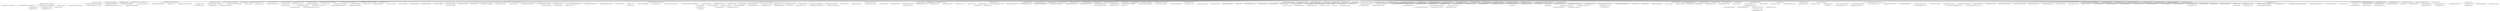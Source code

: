 digraph zhaoyachao__zdh_web {
	"com.zyc:zdh:jar:5.6.9-RELEASE" -> "org.mapstruct:mapstruct:jar:1.5.5.Final:compile" ; 
	"com.zyc:zdh:jar:5.6.9-RELEASE" -> "org.mapstruct:mapstruct-processor:jar:1.5.5.Final:compile" ; 
	"com.zyc:zdh:jar:5.6.9-RELEASE" -> "org.projectlombok:lombok:jar:1.16.20:compile" ; 
	"com.zyc:zdh:jar:5.6.9-RELEASE" -> "org.springframework.boot:spring-boot-starter-web:jar:2.3.4.RELEASE:compile" ; 
	"com.zyc:zdh:jar:5.6.9-RELEASE" -> "org.springframework.boot:spring-boot-starter-tomcat:jar:2.3.4.RELEASE:compile" ; 
	"com.zyc:zdh:jar:5.6.9-RELEASE" -> "javax.servlet:javax.servlet-api:jar:4.0.1:compile" ; 
	"com.zyc:zdh:jar:5.6.9-RELEASE" -> "org.springframework.boot:spring-boot-starter-mail:jar:2.3.4.RELEASE:compile" ; 
	"com.zyc:zdh:jar:5.6.9-RELEASE" -> "javax.servlet:jstl:jar:1.2:compile" ; 
	"com.zyc:zdh:jar:5.6.9-RELEASE" -> "org.mybatis.spring.boot:mybatis-spring-boot-starter:jar:1.3.1:compile" ; 
	"com.zyc:zdh:jar:5.6.9-RELEASE" -> "com.github.pagehelper:pagehelper:jar:3.7.5:compile" ; 
	"com.zyc:zdh:jar:5.6.9-RELEASE" -> "com.github.jsqlparser:jsqlparser:jar:0.9.1:compile" ; 
	"com.zyc:zdh:jar:5.6.9-RELEASE" -> "tk.mybatis:mapper-spring-boot-starter:jar:1.1.7:compile" ; 
	"com.zyc:zdh:jar:5.6.9-RELEASE" -> "mysql:mysql-connector-java:jar:8.0.13:compile" ; 
	"com.zyc:zdh:jar:5.6.9-RELEASE" -> "org.springframework.boot:spring-boot-starter-activemq:jar:2.3.4.RELEASE:compile" ; 
	"com.zyc:zdh:jar:5.6.9-RELEASE" -> "org.springframework.boot:spring-boot-starter-cache:jar:2.3.4.RELEASE:compile" ; 
	"com.zyc:zdh:jar:5.6.9-RELEASE" -> "org.springframework.boot:spring-boot-starter-data-redis:jar:2.3.4.RELEASE:compile" ; 
	"com.zyc:zdh:jar:5.6.9-RELEASE" -> "redis.clients:jedis:jar:3.7.1:compile" ; 
	"com.zyc:zdh:jar:5.6.9-RELEASE" -> "org.redisson:redisson:jar:3.22.0:compile" ; 
	"com.zyc:zdh:jar:5.6.9-RELEASE" -> "org.springframework.boot:spring-boot-starter-aop:jar:2.3.4.RELEASE:compile" ; 
	"com.zyc:zdh:jar:5.6.9-RELEASE" -> "org.springframework.boot:spring-boot-starter-test:jar:2.3.4.RELEASE:compile" ; 
	"com.zyc:zdh:jar:5.6.9-RELEASE" -> "commons-beanutils:commons-beanutils:jar:1.9.4:compile" ; 
	"com.zyc:zdh:jar:5.6.9-RELEASE" -> "com.alibaba:druid:jar:1.1.24:compile" ; 
	"com.zyc:zdh:jar:5.6.9-RELEASE" -> "com.alibaba:fastjson:jar:1.2.83:compile" ; 
	"com.zyc:zdh:jar:5.6.9-RELEASE" -> "org.apache.shiro:shiro-core:jar:1.7.1:compile" ; 
	"com.zyc:zdh:jar:5.6.9-RELEASE" -> "org.apache.shiro:shiro-web:jar:1.7.1:compile" ; 
	"com.zyc:zdh:jar:5.6.9-RELEASE" -> "org.apache.shiro:shiro-spring:jar:1.7.1:compile" ; 
	"com.zyc:zdh:jar:5.6.9-RELEASE" -> "org.apache.shiro:shiro-ehcache:jar:1.7.1:compile" ; 
	"com.zyc:zdh:jar:5.6.9-RELEASE" -> "net.sf.ehcache:ehcache:jar:2.10.6:compile" ; 
	"com.zyc:zdh:jar:5.6.9-RELEASE" -> "org.apache.shiro:shiro-guice:jar:1.7.1:compile" ; 
	"com.zyc:zdh:jar:5.6.9-RELEASE" -> "org.apache.shiro:shiro-quartz:jar:1.7.1:compile" ; 
	"com.zyc:zdh:jar:5.6.9-RELEASE" -> "org.quartz-scheduler:quartz:jar:2.3.2:compile" ; 
	"com.zyc:zdh:jar:5.6.9-RELEASE" -> "com.mchange:c3p0:jar:0.10.1:compile" ; 
	"com.zyc:zdh:jar:5.6.9-RELEASE" -> "org.springframework:spring-context-support:jar:5.2.9.RELEASE:compile" ; 
	"com.zyc:zdh:jar:5.6.9-RELEASE" -> "com.lmax:disruptor:jar:3.3.6:compile" ; 
	"com.zyc:zdh:jar:5.6.9-RELEASE" -> "com.swetake.util:Qrcode:jar:2.1:system" ; 
	"com.zyc:zdh:jar:5.6.9-RELEASE" -> "org.apache.zookeeper:zookeeper:jar:3.7.2:compile" ; 
	"com.zyc:zdh:jar:5.6.9-RELEASE" -> "org.springframework.kafka:spring-kafka:jar:2.3.14.RELEASE:compile" ; 
	"com.zyc:zdh:jar:5.6.9-RELEASE" -> "org.apache.httpcomponents:httpclient:jar:4.5.13:compile" ; 
	"com.zyc:zdh:jar:5.6.9-RELEASE" -> "org.apache.httpcomponents:httpmime:jar:4.5.13:compile" ; 
	"com.zyc:zdh:jar:5.6.9-RELEASE" -> "org.apache.commons:commons-lang3:jar:3.5:compile" ; 
	"com.zyc:zdh:jar:5.6.9-RELEASE" -> "org.apache.commons:commons-exec:jar:1.3:compile" ; 
	"com.zyc:zdh:jar:5.6.9-RELEASE" -> "com.oracle:ojdbc6:jar:11.2:system" ; 
	"com.zyc:zdh:jar:5.6.9-RELEASE" -> "com.jcraft:jsch:jar:0.1.55:compile" ; 
	"com.zyc:zdh:jar:5.6.9-RELEASE" -> "commons-io:commons-io:jar:2.7:compile" ; 
	"com.zyc:zdh:jar:5.6.9-RELEASE" -> "cn.hutool:hutool-all:jar:4.4.5:compile" ; 
	"com.zyc:zdh:jar:5.6.9-RELEASE" -> "org.apache.hadoop:hadoop-common:jar:2.7.5:compile" ; 
	"com.zyc:zdh:jar:5.6.9-RELEASE" -> "org.apache.hadoop:hadoop-hdfs:jar:2.7.5:compile" ; 
	"com.zyc:zdh:jar:5.6.9-RELEASE" -> "org.apache.hadoop:hadoop-client:jar:2.7.5:compile" ; 
	"com.zyc:zdh:jar:5.6.9-RELEASE" -> "com.github.housepower:clickhouse-native-jdbc:jar:2.1-stable:compile" ; 
	"com.zyc:zdh:jar:5.6.9-RELEASE" -> "com.pivotal:greenplum-jdbc:jar:5.1.4:system" ; 
	"com.zyc:zdh:jar:5.6.9-RELEASE" -> "org.mariadb.jdbc:mariadb-java-client:jar:2.6.2:compile" ; 
	"com.zyc:zdh:jar:5.6.9-RELEASE" -> "com.facebook.presto:presto-jdbc:jar:0.240:compile" ; 
	"com.zyc:zdh:jar:5.6.9-RELEASE" -> "com.amazon.redshift:redshift-jdbc42:jar:1.2.41.1067:system" ; 
	"com.zyc:zdh:jar:5.6.9-RELEASE" -> "org.postgresql:postgresql:jar:42.2.25:compile" ; 
	"com.zyc:zdh:jar:5.6.9-RELEASE" -> "org.apache.kylin:kylin-jdbc:jar:3.0.2:compile" ; 
	"com.zyc:zdh:jar:5.6.9-RELEASE" -> "com.teradata.jdbc:terajdbc4:jar:16.10.00.05:system" ; 
	"com.zyc:zdh:jar:5.6.9-RELEASE" -> "com.teradata.tdgss:tdgssconfig:jar:16.00.00.01:system" ; 
	"com.zyc:zdh:jar:5.6.9-RELEASE" -> "com.kingbase:kingbasejdbc3:jar:7.1.2.0711:system" ; 
	"com.zyc:zdh:jar:5.6.9-RELEASE" -> "com.gbase.jdbc:gbase-connector-java-8.3.81.53-build52.8-bin:jar:8.3.81.53-build52.8:system" ; 
	"com.zyc:zdh:jar:5.6.9-RELEASE" -> "com.zyc:zdh_rqueue:jar:1.0-SNAPSHOT:system" ; 
	"com.zyc:zdh:jar:5.6.9-RELEASE" -> "com.hubspot.jinjava:jinjava:jar:2.5.6:compile" ; 
	"com.zyc:zdh:jar:5.6.9-RELEASE" -> "com.fasterxml.jackson.core:jackson-annotations:jar:2.9.10:compile" ; 
	"com.zyc:zdh:jar:5.6.9-RELEASE" -> "ch.ethz.ganymed:ganymed-ssh2:jar:262:compile" ; 
	"com.zyc:zdh:jar:5.6.9-RELEASE" -> "com.github.oshi:oshi-core:jar:6.6.5:compile" ; 
	"com.zyc:zdh:jar:5.6.9-RELEASE" -> "net.java.dev.jna:jna-platform:jar:5.16.0:compile" ; 
	"com.zyc:zdh:jar:5.6.9-RELEASE" -> "net.java.dev.jna:jna:jar:5.16.0:compile" ; 
	"com.zyc:zdh:jar:5.6.9-RELEASE" -> "org.springdoc:springdoc-openapi-ui:jar:1.4.8:compile" ; 
	"com.zyc:zdh:jar:5.6.9-RELEASE" -> "org.apache.poi:poi:jar:4.1.1:compile" ; 
	"com.zyc:zdh:jar:5.6.9-RELEASE" -> "org.apache.poi:poi-ooxml:jar:4.1.1:compile" ; 
	"com.zyc:zdh:jar:5.6.9-RELEASE" -> "org.apache.poi:ooxml-schemas:jar:1.3:compile" ; 
	"com.zyc:zdh:jar:5.6.9-RELEASE" -> "org.elasticsearch.client:elasticsearch-rest-high-level-client:jar:7.6.1:compile" ; 
	"com.zyc:zdh:jar:5.6.9-RELEASE" -> "org.elasticsearch:elasticsearch:jar:7.6.1:compile" ; 
	"com.zyc:zdh:jar:5.6.9-RELEASE" -> "org.springframework.boot:spring-boot-starter-data-mongodb:jar:2.3.4.RELEASE:compile" ; 
	"com.zyc:zdh:jar:5.6.9-RELEASE" -> "org.mongodb:mongo-java-driver:jar:3.12.14:compile" ; 
	"com.zyc:zdh:jar:5.6.9-RELEASE" -> "com.google.guava:guava:jar:31.1-jre:compile" ; 
	"com.zyc:zdh:jar:5.6.9-RELEASE" -> "org.mybatis.generator:mybatis-generator-core:jar:1.3.5:compile" ; 
	"com.zyc:zdh:jar:5.6.9-RELEASE" -> "org.freemarker:freemarker:jar:2.3.30:compile" ; 
	"com.zyc:zdh:jar:5.6.9-RELEASE" -> "com.alibaba.csp:sentinel-core:jar:1.8.6:compile" ; 
	"com.zyc:zdh:jar:5.6.9-RELEASE" -> "com.alibaba.csp:sentinel-annotation-aspectj:jar:1.8.6:compile" ; 
	"com.zyc:zdh:jar:5.6.9-RELEASE" -> "org.codehaus.groovy:groovy-all:jar:2.4.17:compile" ; 
	"com.zyc:zdh:jar:5.6.9-RELEASE" -> "org.kohsuke:groovy-sandbox:jar:1.7:compile" ; 
	"com.zyc:zdh:jar:5.6.9-RELEASE" -> "com.aliyun:aliyun-java-sdk-core:jar:4.6.1:compile" ; 
	"com.zyc:zdh:jar:5.6.9-RELEASE" -> "com.aliyun:aliyun-java-sdk-dysmsapi:jar:2.2.1:compile" ; 
	"com.zyc:zdh:jar:5.6.9-RELEASE" -> "pentaho-kettle:kettle-core:jar:9.4.0.1-467:system" ; 
	"com.zyc:zdh:jar:5.6.9-RELEASE" -> "pentaho-kettle:kettle-engine:jar:9.4.0.1-467:system" ; 
	"com.zyc:zdh:jar:5.6.9-RELEASE" -> "org.apache.commons:commons-vfs2:jar:2.9.0:compile" ; 
	"com.zyc:zdh:jar:5.6.9-RELEASE" -> "org.pentaho:pentaho-encryption-support:jar:9.4.0.0-343:system" ; 
	"com.zyc:zdh:jar:5.6.9-RELEASE" -> "pentaho:metastore:jar:9.0.0.0-423:system" ; 
	"com.zyc:zdh:jar:5.6.9-RELEASE" -> "io.minio:minio:jar:8.5.10:compile" ; 
	"org.springframework.boot:spring-boot-starter-web:jar:2.3.4.RELEASE:compile" -> "org.springframework.boot:spring-boot-starter:jar:2.3.4.RELEASE:compile" ; 
	"org.springframework.boot:spring-boot-starter-web:jar:2.3.4.RELEASE:compile" -> "org.springframework.boot:spring-boot-starter-json:jar:2.3.4.RELEASE:compile" ; 
	"org.springframework.boot:spring-boot-starter-web:jar:2.3.4.RELEASE:compile" -> "org.springframework:spring-web:jar:5.2.9.RELEASE:compile" ; 
	"org.springframework.boot:spring-boot-starter-web:jar:2.3.4.RELEASE:compile" -> "org.springframework:spring-webmvc:jar:5.2.9.RELEASE:compile" ; 
	"org.springframework.boot:spring-boot-starter:jar:2.3.4.RELEASE:compile" -> "org.springframework.boot:spring-boot:jar:2.3.4.RELEASE:compile" ; 
	"org.springframework.boot:spring-boot-starter:jar:2.3.4.RELEASE:compile" -> "org.springframework.boot:spring-boot-autoconfigure:jar:2.3.4.RELEASE:compile" ; 
	"org.springframework.boot:spring-boot-starter:jar:2.3.4.RELEASE:compile" -> "org.springframework.boot:spring-boot-starter-logging:jar:2.3.4.RELEASE:compile" ; 
	"org.springframework.boot:spring-boot-starter:jar:2.3.4.RELEASE:compile" -> "org.yaml:snakeyaml:jar:1.26:compile" ; 
	"org.springframework.boot:spring-boot-starter-logging:jar:2.3.4.RELEASE:compile" -> "ch.qos.logback:logback-classic:jar:1.2.3:compile" ; 
	"org.springframework.boot:spring-boot-starter-logging:jar:2.3.4.RELEASE:compile" -> "org.apache.logging.log4j:log4j-to-slf4j:jar:2.13.3:compile" ; 
	"org.springframework.boot:spring-boot-starter-logging:jar:2.3.4.RELEASE:compile" -> "org.slf4j:jul-to-slf4j:jar:1.7.30:compile" ; 
	"ch.qos.logback:logback-classic:jar:1.2.3:compile" -> "ch.qos.logback:logback-core:jar:1.2.3:compile" ; 
	"org.apache.logging.log4j:log4j-to-slf4j:jar:2.13.3:compile" -> "org.apache.logging.log4j:log4j-api:jar:2.13.3:compile" ; 
	"org.springframework.boot:spring-boot-starter-json:jar:2.3.4.RELEASE:compile" -> "com.fasterxml.jackson.datatype:jackson-datatype-jdk8:jar:2.11.2:compile" ; 
	"org.springframework.boot:spring-boot-starter-json:jar:2.3.4.RELEASE:compile" -> "com.fasterxml.jackson.datatype:jackson-datatype-jsr310:jar:2.11.2:compile" ; 
	"org.springframework.boot:spring-boot-starter-json:jar:2.3.4.RELEASE:compile" -> "com.fasterxml.jackson.module:jackson-module-parameter-names:jar:2.11.2:compile" ; 
	"org.springframework:spring-webmvc:jar:5.2.9.RELEASE:compile" -> "org.springframework:spring-expression:jar:5.2.9.RELEASE:compile" ; 
	"org.springframework.boot:spring-boot-starter-tomcat:jar:2.3.4.RELEASE:compile" -> "jakarta.annotation:jakarta.annotation-api:jar:1.3.5:compile" ; 
	"org.springframework.boot:spring-boot-starter-tomcat:jar:2.3.4.RELEASE:compile" -> "org.apache.tomcat.embed:tomcat-embed-core:jar:9.0.38:compile" ; 
	"org.springframework.boot:spring-boot-starter-tomcat:jar:2.3.4.RELEASE:compile" -> "org.glassfish:jakarta.el:jar:3.0.3:compile" ; 
	"org.springframework.boot:spring-boot-starter-tomcat:jar:2.3.4.RELEASE:compile" -> "org.apache.tomcat.embed:tomcat-embed-websocket:jar:9.0.38:compile" ; 
	"org.springframework.boot:spring-boot-starter-mail:jar:2.3.4.RELEASE:compile" -> "com.sun.mail:jakarta.mail:jar:1.6.5:compile" ; 
	"com.sun.mail:jakarta.mail:jar:1.6.5:compile" -> "com.sun.activation:jakarta.activation:jar:1.2.2:compile" ; 
	"org.mybatis.spring.boot:mybatis-spring-boot-starter:jar:1.3.1:compile" -> "org.springframework.boot:spring-boot-starter-jdbc:jar:2.3.4.RELEASE:compile" ; 
	"org.mybatis.spring.boot:mybatis-spring-boot-starter:jar:1.3.1:compile" -> "org.mybatis.spring.boot:mybatis-spring-boot-autoconfigure:jar:1.3.1:compile" ; 
	"org.mybatis.spring.boot:mybatis-spring-boot-starter:jar:1.3.1:compile" -> "org.mybatis:mybatis:jar:3.4.5:compile" ; 
	"org.mybatis.spring.boot:mybatis-spring-boot-starter:jar:1.3.1:compile" -> "org.mybatis:mybatis-spring:jar:1.3.1:compile" ; 
	"org.springframework.boot:spring-boot-starter-jdbc:jar:2.3.4.RELEASE:compile" -> "com.zaxxer:HikariCP:jar:3.4.5:compile" ; 
	"org.springframework.boot:spring-boot-starter-jdbc:jar:2.3.4.RELEASE:compile" -> "org.springframework:spring-jdbc:jar:5.2.9.RELEASE:compile" ; 
	"tk.mybatis:mapper-spring-boot-starter:jar:1.1.7:compile" -> "tk.mybatis:mapper-spring-boot-autoconfigure:jar:1.1.7:compile" ; 
	"tk.mybatis:mapper-spring-boot-starter:jar:1.1.7:compile" -> "tk.mybatis:mapper:jar:3.4.6:compile" ; 
	"tk.mybatis:mapper:jar:3.4.6:compile" -> "javax.persistence:persistence-api:jar:1.0:compile" ; 
	"org.springframework.boot:spring-boot-starter-activemq:jar:2.3.4.RELEASE:compile" -> "org.springframework:spring-jms:jar:5.2.9.RELEASE:compile" ; 
	"org.springframework.boot:spring-boot-starter-activemq:jar:2.3.4.RELEASE:compile" -> "org.apache.activemq:activemq-broker:jar:5.15.13:compile" ; 
	"org.springframework.boot:spring-boot-starter-activemq:jar:2.3.4.RELEASE:compile" -> "jakarta.jms:jakarta.jms-api:jar:2.0.3:compile" ; 
	"org.apache.activemq:activemq-broker:jar:5.15.13:compile" -> "org.apache.activemq:activemq-client:jar:5.15.13:compile" ; 
	"org.apache.activemq:activemq-broker:jar:5.15.13:compile" -> "org.apache.activemq:activemq-openwire-legacy:jar:5.15.13:compile" ; 
	"org.apache.activemq:activemq-client:jar:5.15.13:compile" -> "org.fusesource.hawtbuf:hawtbuf:jar:1.11:compile" ; 
	"org.apache.activemq:activemq-client:jar:5.15.13:compile" -> "org.apache.geronimo.specs:geronimo-j2ee-management_1.1_spec:jar:1.0.1:compile" ; 
	"org.springframework.boot:spring-boot-starter-data-redis:jar:2.3.4.RELEASE:compile" -> "org.springframework.data:spring-data-redis:jar:2.3.4.RELEASE:compile" ; 
	"org.springframework.boot:spring-boot-starter-data-redis:jar:2.3.4.RELEASE:compile" -> "io.lettuce:lettuce-core:jar:5.3.4.RELEASE:compile" ; 
	"org.springframework.data:spring-data-redis:jar:2.3.4.RELEASE:compile" -> "org.springframework.data:spring-data-keyvalue:jar:2.3.4.RELEASE:compile" ; 
	"org.springframework.data:spring-data-redis:jar:2.3.4.RELEASE:compile" -> "org.springframework:spring-oxm:jar:5.2.9.RELEASE:compile" ; 
	"redis.clients:jedis:jar:3.7.1:compile" -> "org.slf4j:slf4j-api:jar:1.7.30:compile" ; 
	"redis.clients:jedis:jar:3.7.1:compile" -> "org.apache.commons:commons-pool2:jar:2.8.1:compile" ; 
	"org.redisson:redisson:jar:3.22.0:compile" -> "io.netty:netty-common:jar:4.1.52.Final:compile" ; 
	"org.redisson:redisson:jar:3.22.0:compile" -> "io.netty:netty-codec:jar:4.1.52.Final:compile" ; 
	"org.redisson:redisson:jar:3.22.0:compile" -> "io.netty:netty-buffer:jar:4.1.52.Final:compile" ; 
	"org.redisson:redisson:jar:3.22.0:compile" -> "io.netty:netty-transport:jar:4.1.52.Final:compile" ; 
	"org.redisson:redisson:jar:3.22.0:compile" -> "io.netty:netty-resolver:jar:4.1.52.Final:compile" ; 
	"org.redisson:redisson:jar:3.22.0:compile" -> "io.netty:netty-resolver-dns:jar:4.1.52.Final:compile" ; 
	"org.redisson:redisson:jar:3.22.0:compile" -> "io.netty:netty-handler:jar:4.1.52.Final:compile" ; 
	"org.redisson:redisson:jar:3.22.0:compile" -> "javax.cache:cache-api:jar:1.1.1:compile" ; 
	"org.redisson:redisson:jar:3.22.0:compile" -> "io.projectreactor:reactor-core:jar:3.3.10.RELEASE:compile" ; 
	"org.redisson:redisson:jar:3.22.0:compile" -> "org.reactivestreams:reactive-streams:jar:1.0.3:compile" ; 
	"org.redisson:redisson:jar:3.22.0:compile" -> "io.reactivex.rxjava3:rxjava:jar:3.1.6:compile" ; 
	"org.redisson:redisson:jar:3.22.0:compile" -> "org.jboss.marshalling:jboss-marshalling:jar:2.0.11.Final:compile" ; 
	"org.redisson:redisson:jar:3.22.0:compile" -> "org.jboss.marshalling:jboss-marshalling-river:jar:2.0.11.Final:compile" ; 
	"org.redisson:redisson:jar:3.22.0:compile" -> "com.esotericsoftware:kryo:jar:5.5.0:compile" ; 
	"org.redisson:redisson:jar:3.22.0:compile" -> "com.fasterxml.jackson.dataformat:jackson-dataformat-yaml:jar:2.11.2:compile" ; 
	"org.redisson:redisson:jar:3.22.0:compile" -> "com.fasterxml.jackson.core:jackson-core:jar:2.11.2:compile" ; 
	"org.redisson:redisson:jar:3.22.0:compile" -> "com.fasterxml.jackson.core:jackson-databind:jar:2.11.2:compile" ; 
	"org.redisson:redisson:jar:3.22.0:compile" -> "net.bytebuddy:byte-buddy:jar:1.10.14:compile" ; 
	"org.redisson:redisson:jar:3.22.0:compile" -> "org.jodd:jodd-bean:jar:5.1.6:compile" ; 
	"io.netty:netty-resolver-dns:jar:4.1.52.Final:compile" -> "io.netty:netty-codec-dns:jar:4.1.52.Final:compile" ; 
	"com.esotericsoftware:kryo:jar:5.5.0:compile" -> "com.esotericsoftware:reflectasm:jar:1.11.9:compile" ; 
	"com.esotericsoftware:kryo:jar:5.5.0:compile" -> "org.objenesis:objenesis:jar:3.3:compile" ; 
	"com.esotericsoftware:kryo:jar:5.5.0:compile" -> "com.esotericsoftware:minlog:jar:1.3.1:compile" ; 
	"org.jodd:jodd-bean:jar:5.1.6:compile" -> "org.jodd:jodd-core:jar:5.1.6:compile" ; 
	"org.springframework.boot:spring-boot-starter-aop:jar:2.3.4.RELEASE:compile" -> "org.springframework:spring-aop:jar:5.2.9.RELEASE:compile" ; 
	"org.springframework.boot:spring-boot-starter-aop:jar:2.3.4.RELEASE:compile" -> "org.aspectj:aspectjweaver:jar:1.9.6:compile" ; 
	"org.springframework.boot:spring-boot-starter-test:jar:2.3.4.RELEASE:compile" -> "org.springframework.boot:spring-boot-test:jar:2.3.4.RELEASE:compile" ; 
	"org.springframework.boot:spring-boot-starter-test:jar:2.3.4.RELEASE:compile" -> "org.springframework.boot:spring-boot-test-autoconfigure:jar:2.3.4.RELEASE:compile" ; 
	"org.springframework.boot:spring-boot-starter-test:jar:2.3.4.RELEASE:compile" -> "com.jayway.jsonpath:json-path:jar:2.4.0:compile" ; 
	"org.springframework.boot:spring-boot-starter-test:jar:2.3.4.RELEASE:compile" -> "jakarta.xml.bind:jakarta.xml.bind-api:jar:2.3.3:compile" ; 
	"org.springframework.boot:spring-boot-starter-test:jar:2.3.4.RELEASE:compile" -> "org.assertj:assertj-core:jar:3.16.1:compile" ; 
	"org.springframework.boot:spring-boot-starter-test:jar:2.3.4.RELEASE:compile" -> "org.hamcrest:hamcrest:jar:2.2:compile" ; 
	"org.springframework.boot:spring-boot-starter-test:jar:2.3.4.RELEASE:compile" -> "org.junit.jupiter:junit-jupiter:jar:5.6.2:compile" ; 
	"org.springframework.boot:spring-boot-starter-test:jar:2.3.4.RELEASE:compile" -> "org.junit.vintage:junit-vintage-engine:jar:5.6.2:compile" ; 
	"org.springframework.boot:spring-boot-starter-test:jar:2.3.4.RELEASE:compile" -> "org.mockito:mockito-core:jar:3.3.3:compile" ; 
	"org.springframework.boot:spring-boot-starter-test:jar:2.3.4.RELEASE:compile" -> "org.mockito:mockito-junit-jupiter:jar:3.3.3:compile" ; 
	"org.springframework.boot:spring-boot-starter-test:jar:2.3.4.RELEASE:compile" -> "org.skyscreamer:jsonassert:jar:1.5.0:compile" ; 
	"org.springframework.boot:spring-boot-starter-test:jar:2.3.4.RELEASE:compile" -> "org.springframework:spring-core:jar:5.2.9.RELEASE:compile" ; 
	"org.springframework.boot:spring-boot-starter-test:jar:2.3.4.RELEASE:compile" -> "org.springframework:spring-test:jar:5.2.9.RELEASE:compile" ; 
	"org.springframework.boot:spring-boot-starter-test:jar:2.3.4.RELEASE:compile" -> "org.xmlunit:xmlunit-core:jar:2.7.0:compile" ; 
	"com.jayway.jsonpath:json-path:jar:2.4.0:compile" -> "net.minidev:json-smart:jar:2.3:compile" ; 
	"net.minidev:json-smart:jar:2.3:compile" -> "net.minidev:accessors-smart:jar:1.2:compile" ; 
	"net.minidev:accessors-smart:jar:1.2:compile" -> "org.ow2.asm:asm:jar:5.0.4:compile" ; 
	"jakarta.xml.bind:jakarta.xml.bind-api:jar:2.3.3:compile" -> "jakarta.activation:jakarta.activation-api:jar:1.2.2:compile" ; 
	"org.junit.jupiter:junit-jupiter:jar:5.6.2:compile" -> "org.junit.jupiter:junit-jupiter-api:jar:5.6.2:compile" ; 
	"org.junit.jupiter:junit-jupiter:jar:5.6.2:compile" -> "org.junit.jupiter:junit-jupiter-params:jar:5.6.2:compile" ; 
	"org.junit.jupiter:junit-jupiter:jar:5.6.2:compile" -> "org.junit.jupiter:junit-jupiter-engine:jar:5.6.2:runtime" ; 
	"org.junit.jupiter:junit-jupiter-api:jar:5.6.2:compile" -> "org.opentest4j:opentest4j:jar:1.2.0:compile" ; 
	"org.junit.jupiter:junit-jupiter-api:jar:5.6.2:compile" -> "org.junit.platform:junit-platform-commons:jar:1.6.2:compile" ; 
	"org.junit.vintage:junit-vintage-engine:jar:5.6.2:compile" -> "org.apiguardian:apiguardian-api:jar:1.1.0:compile" ; 
	"org.junit.vintage:junit-vintage-engine:jar:5.6.2:compile" -> "org.junit.platform:junit-platform-engine:jar:1.6.2:compile" ; 
	"org.junit.vintage:junit-vintage-engine:jar:5.6.2:compile" -> "junit:junit:jar:4.13:compile" ; 
	"org.mockito:mockito-core:jar:3.3.3:compile" -> "net.bytebuddy:byte-buddy-agent:jar:1.10.14:compile" ; 
	"org.skyscreamer:jsonassert:jar:1.5.0:compile" -> "com.vaadin.external.google:android-json:jar:0.0.20131108.vaadin1:compile" ; 
	"org.springframework:spring-core:jar:5.2.9.RELEASE:compile" -> "org.springframework:spring-jcl:jar:5.2.9.RELEASE:compile" ; 
	"commons-beanutils:commons-beanutils:jar:1.9.4:compile" -> "commons-logging:commons-logging:jar:1.2:compile" ; 
	"commons-beanutils:commons-beanutils:jar:1.9.4:compile" -> "commons-collections:commons-collections:jar:3.2.2:compile" ; 
	"org.apache.shiro:shiro-core:jar:1.7.1:compile" -> "org.apache.shiro:shiro-lang:jar:1.7.1:compile" ; 
	"org.apache.shiro:shiro-core:jar:1.7.1:compile" -> "org.apache.shiro:shiro-cache:jar:1.7.1:compile" ; 
	"org.apache.shiro:shiro-core:jar:1.7.1:compile" -> "org.apache.shiro:shiro-crypto-hash:jar:1.7.1:compile" ; 
	"org.apache.shiro:shiro-core:jar:1.7.1:compile" -> "org.apache.shiro:shiro-crypto-cipher:jar:1.7.1:compile" ; 
	"org.apache.shiro:shiro-core:jar:1.7.1:compile" -> "org.apache.shiro:shiro-config-core:jar:1.7.1:compile" ; 
	"org.apache.shiro:shiro-core:jar:1.7.1:compile" -> "org.apache.shiro:shiro-config-ogdl:jar:1.7.1:compile" ; 
	"org.apache.shiro:shiro-core:jar:1.7.1:compile" -> "org.apache.shiro:shiro-event:jar:1.7.1:compile" ; 
	"org.apache.shiro:shiro-crypto-hash:jar:1.7.1:compile" -> "org.apache.shiro:shiro-crypto-core:jar:1.7.1:compile" ; 
	"org.apache.shiro:shiro-web:jar:1.7.1:compile" -> "org.owasp.encoder:encoder:jar:1.2.2:compile" ; 
	"org.apache.shiro:shiro-guice:jar:1.7.1:compile" -> "com.google.inject:guice:jar:4.2.2:compile" ; 
	"org.apache.shiro:shiro-guice:jar:1.7.1:compile" -> "com.google.inject.extensions:guice-multibindings:jar:4.2.2:compile" ; 
	"org.apache.shiro:shiro-guice:jar:1.7.1:compile" -> "javax.annotation:javax.annotation-api:jar:1.3.2:compile" ; 
	"com.google.inject:guice:jar:4.2.2:compile" -> "javax.inject:javax.inject:jar:1:compile" ; 
	"com.google.inject:guice:jar:4.2.2:compile" -> "aopalliance:aopalliance:jar:1.0:compile" ; 
	"com.mchange:c3p0:jar:0.10.1:compile" -> "com.mchange:mchange-commons-java:jar:0.3.1:compile" ; 
	"org.springframework:spring-context-support:jar:5.2.9.RELEASE:compile" -> "org.springframework:spring-beans:jar:5.2.9.RELEASE:compile" ; 
	"org.springframework:spring-context-support:jar:5.2.9.RELEASE:compile" -> "org.springframework:spring-context:jar:5.2.9.RELEASE:compile" ; 
	"org.apache.zookeeper:zookeeper:jar:3.7.2:compile" -> "org.apache.zookeeper:zookeeper-jute:jar:3.7.2:compile" ; 
	"org.apache.zookeeper:zookeeper:jar:3.7.2:compile" -> "org.apache.yetus:audience-annotations:jar:0.12.0:compile" ; 
	"org.apache.zookeeper:zookeeper:jar:3.7.2:compile" -> "io.netty:netty-transport-native-epoll:jar:4.1.52.Final:compile" ; 
	"io.netty:netty-transport-native-epoll:jar:4.1.52.Final:compile" -> "io.netty:netty-transport-native-unix-common:jar:4.1.52.Final:compile" ; 
	"org.springframework.kafka:spring-kafka:jar:2.3.14.RELEASE:compile" -> "org.apache.kafka:kafka-clients:jar:2.5.1:compile" ; 
	"org.springframework.kafka:spring-kafka:jar:2.3.14.RELEASE:compile" -> "org.springframework.retry:spring-retry:jar:1.2.5.RELEASE:compile" ; 
	"org.springframework.kafka:spring-kafka:jar:2.3.14.RELEASE:compile" -> "org.springframework:spring-messaging:jar:5.2.9.RELEASE:compile" ; 
	"org.springframework.kafka:spring-kafka:jar:2.3.14.RELEASE:compile" -> "org.springframework:spring-tx:jar:5.2.9.RELEASE:compile" ; 
	"org.apache.kafka:kafka-clients:jar:2.5.1:compile" -> "com.github.luben:zstd-jni:jar:1.4.4-7:compile" ; 
	"org.apache.kafka:kafka-clients:jar:2.5.1:compile" -> "org.lz4:lz4-java:jar:1.7.1:compile" ; 
	"org.apache.httpcomponents:httpclient:jar:4.5.13:compile" -> "org.apache.httpcomponents:httpcore:jar:4.4.13:compile" ; 
	"org.apache.httpcomponents:httpclient:jar:4.5.13:compile" -> "commons-codec:commons-codec:jar:1.14:compile" ; 
	"org.apache.hadoop:hadoop-common:jar:2.7.5:compile" -> "org.apache.hadoop:hadoop-annotations:jar:2.7.5:compile" ; 
	"org.apache.hadoop:hadoop-common:jar:2.7.5:compile" -> "commons-cli:commons-cli:jar:1.2:compile" ; 
	"org.apache.hadoop:hadoop-common:jar:2.7.5:compile" -> "org.apache.commons:commons-math3:jar:3.1.1:compile" ; 
	"org.apache.hadoop:hadoop-common:jar:2.7.5:compile" -> "xmlenc:xmlenc:jar:0.52:compile" ; 
	"org.apache.hadoop:hadoop-common:jar:2.7.5:compile" -> "commons-httpclient:commons-httpclient:jar:3.1:compile" ; 
	"org.apache.hadoop:hadoop-common:jar:2.7.5:compile" -> "commons-net:commons-net:jar:3.1:compile" ; 
	"org.apache.hadoop:hadoop-common:jar:2.7.5:compile" -> "org.mortbay.jetty:jetty:jar:6.1.26:compile" ; 
	"org.apache.hadoop:hadoop-common:jar:2.7.5:compile" -> "org.mortbay.jetty:jetty-util:jar:6.1.26:compile" ; 
	"org.apache.hadoop:hadoop-common:jar:2.7.5:compile" -> "org.mortbay.jetty:jetty-sslengine:jar:6.1.26:compile" ; 
	"org.apache.hadoop:hadoop-common:jar:2.7.5:compile" -> "com.sun.jersey:jersey-core:jar:1.9:compile" ; 
	"org.apache.hadoop:hadoop-common:jar:2.7.5:compile" -> "com.sun.jersey:jersey-json:jar:1.9:compile" ; 
	"org.apache.hadoop:hadoop-common:jar:2.7.5:compile" -> "com.sun.jersey:jersey-server:jar:1.9:compile" ; 
	"org.apache.hadoop:hadoop-common:jar:2.7.5:compile" -> "net.java.dev.jets3t:jets3t:jar:0.9.0:compile" ; 
	"org.apache.hadoop:hadoop-common:jar:2.7.5:compile" -> "commons-lang:commons-lang:jar:2.6:compile" ; 
	"org.apache.hadoop:hadoop-common:jar:2.7.5:compile" -> "commons-configuration:commons-configuration:jar:1.6:compile" ; 
	"org.apache.hadoop:hadoop-common:jar:2.7.5:compile" -> "org.codehaus.jackson:jackson-core-asl:jar:1.9.13:compile" ; 
	"org.apache.hadoop:hadoop-common:jar:2.7.5:compile" -> "org.codehaus.jackson:jackson-mapper-asl:jar:1.9.13:compile" ; 
	"org.apache.hadoop:hadoop-common:jar:2.7.5:compile" -> "org.apache.avro:avro:jar:1.7.4:compile" ; 
	"org.apache.hadoop:hadoop-common:jar:2.7.5:compile" -> "com.google.protobuf:protobuf-java:jar:2.5.0:compile" ; 
	"org.apache.hadoop:hadoop-common:jar:2.7.5:compile" -> "com.google.code.gson:gson:jar:2.8.6:compile" ; 
	"org.apache.hadoop:hadoop-common:jar:2.7.5:compile" -> "org.apache.hadoop:hadoop-auth:jar:2.7.5:compile" ; 
	"org.apache.hadoop:hadoop-common:jar:2.7.5:compile" -> "org.apache.curator:curator-client:jar:2.7.1:compile" ; 
	"org.apache.hadoop:hadoop-common:jar:2.7.5:compile" -> "org.apache.curator:curator-recipes:jar:2.7.1:compile" ; 
	"org.apache.hadoop:hadoop-common:jar:2.7.5:compile" -> "com.google.code.findbugs:jsr305:jar:3.0.0:compile" ; 
	"org.apache.hadoop:hadoop-common:jar:2.7.5:compile" -> "org.apache.htrace:htrace-core:jar:3.1.0-incubating:compile" ; 
	"org.apache.hadoop:hadoop-common:jar:2.7.5:compile" -> "org.apache.commons:commons-compress:jar:1.4.1:compile" ; 
	"com.sun.jersey:jersey-json:jar:1.9:compile" -> "org.codehaus.jettison:jettison:jar:1.1:compile" ; 
	"com.sun.jersey:jersey-json:jar:1.9:compile" -> "com.sun.xml.bind:jaxb-impl:jar:2.2.3-1:compile" ; 
	"com.sun.jersey:jersey-json:jar:1.9:compile" -> "org.codehaus.jackson:jackson-jaxrs:jar:1.8.3:compile" ; 
	"com.sun.jersey:jersey-json:jar:1.9:compile" -> "org.codehaus.jackson:jackson-xc:jar:1.8.3:compile" ; 
	"com.sun.jersey:jersey-server:jar:1.9:compile" -> "asm:asm:jar:3.1:compile" ; 
	"net.java.dev.jets3t:jets3t:jar:0.9.0:compile" -> "com.jamesmurty.utils:java-xmlbuilder:jar:0.4:compile" ; 
	"commons-configuration:commons-configuration:jar:1.6:compile" -> "commons-digester:commons-digester:jar:1.8:compile" ; 
	"commons-configuration:commons-configuration:jar:1.6:compile" -> "commons-beanutils:commons-beanutils-core:jar:1.8.0:compile" ; 
	"org.apache.avro:avro:jar:1.7.4:compile" -> "com.thoughtworks.paranamer:paranamer:jar:2.3:compile" ; 
	"org.apache.hadoop:hadoop-auth:jar:2.7.5:compile" -> "org.apache.directory.server:apacheds-kerberos-codec:jar:2.0.0-M15:compile" ; 
	"org.apache.hadoop:hadoop-auth:jar:2.7.5:compile" -> "org.apache.curator:curator-framework:jar:2.7.1:compile" ; 
	"org.apache.directory.server:apacheds-kerberos-codec:jar:2.0.0-M15:compile" -> "org.apache.directory.server:apacheds-i18n:jar:2.0.0-M15:compile" ; 
	"org.apache.directory.server:apacheds-kerberos-codec:jar:2.0.0-M15:compile" -> "org.apache.directory.api:api-asn1-api:jar:1.0.0-M20:compile" ; 
	"org.apache.directory.server:apacheds-kerberos-codec:jar:2.0.0-M15:compile" -> "org.apache.directory.api:api-util:jar:1.0.0-M20:compile" ; 
	"org.apache.commons:commons-compress:jar:1.4.1:compile" -> "org.tukaani:xz:jar:1.0:compile" ; 
	"org.apache.hadoop:hadoop-hdfs:jar:2.7.5:compile" -> "commons-daemon:commons-daemon:jar:1.0.13:compile" ; 
	"org.apache.hadoop:hadoop-hdfs:jar:2.7.5:compile" -> "io.netty:netty:jar:3.6.2.Final:compile" ; 
	"org.apache.hadoop:hadoop-hdfs:jar:2.7.5:compile" -> "xerces:xercesImpl:jar:2.9.1:compile" ; 
	"org.apache.hadoop:hadoop-hdfs:jar:2.7.5:compile" -> "org.fusesource.leveldbjni:leveldbjni-all:jar:1.8:compile" ; 
	"xerces:xercesImpl:jar:2.9.1:compile" -> "xml-apis:xml-apis:jar:1.3.04:compile" ; 
	"org.apache.hadoop:hadoop-client:jar:2.7.5:compile" -> "org.apache.hadoop:hadoop-mapreduce-client-app:jar:2.7.5:compile" ; 
	"org.apache.hadoop:hadoop-client:jar:2.7.5:compile" -> "org.apache.hadoop:hadoop-yarn-api:jar:2.7.5:compile" ; 
	"org.apache.hadoop:hadoop-client:jar:2.7.5:compile" -> "org.apache.hadoop:hadoop-mapreduce-client-core:jar:2.7.5:compile" ; 
	"org.apache.hadoop:hadoop-client:jar:2.7.5:compile" -> "org.apache.hadoop:hadoop-mapreduce-client-jobclient:jar:2.7.5:compile" ; 
	"org.apache.hadoop:hadoop-mapreduce-client-app:jar:2.7.5:compile" -> "org.apache.hadoop:hadoop-mapreduce-client-common:jar:2.7.5:compile" ; 
	"org.apache.hadoop:hadoop-mapreduce-client-app:jar:2.7.5:compile" -> "org.apache.hadoop:hadoop-mapreduce-client-shuffle:jar:2.7.5:compile" ; 
	"org.apache.hadoop:hadoop-mapreduce-client-common:jar:2.7.5:compile" -> "org.apache.hadoop:hadoop-yarn-client:jar:2.7.5:compile" ; 
	"org.apache.hadoop:hadoop-mapreduce-client-common:jar:2.7.5:compile" -> "org.apache.hadoop:hadoop-yarn-server-common:jar:2.7.5:compile" ; 
	"org.apache.hadoop:hadoop-mapreduce-client-core:jar:2.7.5:compile" -> "org.apache.hadoop:hadoop-yarn-common:jar:2.7.5:compile" ; 
	"org.apache.hadoop:hadoop-yarn-common:jar:2.7.5:compile" -> "com.sun.jersey:jersey-client:jar:1.9:compile" ; 
	"com.github.housepower:clickhouse-native-jdbc:jar:2.1-stable:compile" -> "net.jpountz.lz4:lz4:jar:1.3.0:compile" ; 
	"com.github.housepower:clickhouse-native-jdbc:jar:2.1-stable:compile" -> "joda-time:joda-time:jar:2.9.9:compile" ; 
	"org.postgresql:postgresql:jar:42.2.25:compile" -> "org.checkerframework:checker-qual:jar:3.5.0:compile" ; 
	"org.apache.kylin:kylin-jdbc:jar:3.0.2:compile" -> "org.slf4j:jcl-over-slf4j:jar:1.7.30:compile" ; 
	"com.hubspot.jinjava:jinjava:jar:2.5.6:compile" -> "org.javassist:javassist:jar:3.24.1-GA:compile" ; 
	"com.hubspot.jinjava:jinjava:jar:2.5.6:compile" -> "org.jsoup:jsoup:jar:1.10.3:compile" ; 
	"com.hubspot.jinjava:jinjava:jar:2.5.6:compile" -> "com.google.re2j:re2j:jar:1.2:compile" ; 
	"com.hubspot.jinjava:jinjava:jar:2.5.6:compile" -> "com.googlecode.java-ipv6:java-ipv6:jar:0.17:compile" ; 
	"com.hubspot.jinjava:jinjava:jar:2.5.6:compile" -> "com.google.code.findbugs:annotations:jar:3.0.1:compile" ; 
	"com.hubspot.jinjava:jinjava:jar:2.5.6:compile" -> "ch.obermuhlner:big-math:jar:2.0.0:compile" ; 
	"org.springdoc:springdoc-openapi-ui:jar:1.4.8:compile" -> "org.springdoc:springdoc-openapi-webmvc-core:jar:1.4.8:compile" ; 
	"org.springdoc:springdoc-openapi-ui:jar:1.4.8:compile" -> "org.webjars:swagger-ui:jar:3.34.0:compile" ; 
	"org.springdoc:springdoc-openapi-ui:jar:1.4.8:compile" -> "org.webjars:webjars-locator-core:jar:0.45:compile" ; 
	"org.springdoc:springdoc-openapi-webmvc-core:jar:1.4.8:compile" -> "org.springdoc:springdoc-openapi-common:jar:1.4.8:compile" ; 
	"org.springdoc:springdoc-openapi-common:jar:1.4.8:compile" -> "io.swagger.core.v3:swagger-models:jar:2.1.4:compile" ; 
	"org.springdoc:springdoc-openapi-common:jar:1.4.8:compile" -> "io.swagger.core.v3:swagger-annotations:jar:2.1.4:compile" ; 
	"org.springdoc:springdoc-openapi-common:jar:1.4.8:compile" -> "io.swagger.core.v3:swagger-integration:jar:2.1.4:compile" ; 
	"org.springdoc:springdoc-openapi-common:jar:1.4.8:compile" -> "io.github.classgraph:classgraph:jar:4.8.69:compile" ; 
	"io.swagger.core.v3:swagger-integration:jar:2.1.4:compile" -> "io.swagger.core.v3:swagger-core:jar:2.1.4:compile" ; 
	"io.swagger.core.v3:swagger-core:jar:2.1.4:compile" -> "jakarta.validation:jakarta.validation-api:jar:2.0.2:compile" ; 
	"org.apache.poi:poi:jar:4.1.1:compile" -> "org.apache.commons:commons-collections4:jar:4.4:compile" ; 
	"org.apache.poi:poi-ooxml:jar:4.1.1:compile" -> "org.apache.poi:poi-ooxml-schemas:jar:4.1.1:compile" ; 
	"org.apache.poi:poi-ooxml:jar:4.1.1:compile" -> "com.github.virtuald:curvesapi:jar:1.06:compile" ; 
	"org.apache.poi:ooxml-schemas:jar:1.3:compile" -> "org.apache.xmlbeans:xmlbeans:jar:2.3.0:compile" ; 
	"org.apache.xmlbeans:xmlbeans:jar:2.3.0:compile" -> "stax:stax-api:jar:1.0.1:compile" ; 
	"org.elasticsearch.client:elasticsearch-rest-high-level-client:jar:7.6.1:compile" -> "org.elasticsearch.client:elasticsearch-rest-client:jar:7.6.1:compile" ; 
	"org.elasticsearch.client:elasticsearch-rest-high-level-client:jar:7.6.1:compile" -> "org.elasticsearch.plugin:mapper-extras-client:jar:7.6.1:compile" ; 
	"org.elasticsearch.client:elasticsearch-rest-high-level-client:jar:7.6.1:compile" -> "org.elasticsearch.plugin:parent-join-client:jar:7.6.1:compile" ; 
	"org.elasticsearch.client:elasticsearch-rest-high-level-client:jar:7.6.1:compile" -> "org.elasticsearch.plugin:aggs-matrix-stats-client:jar:7.6.1:compile" ; 
	"org.elasticsearch.client:elasticsearch-rest-high-level-client:jar:7.6.1:compile" -> "org.elasticsearch.plugin:rank-eval-client:jar:7.6.1:compile" ; 
	"org.elasticsearch.client:elasticsearch-rest-high-level-client:jar:7.6.1:compile" -> "org.elasticsearch.plugin:lang-mustache-client:jar:7.6.1:compile" ; 
	"org.elasticsearch.client:elasticsearch-rest-client:jar:7.6.1:compile" -> "org.apache.httpcomponents:httpasyncclient:jar:4.1.4:compile" ; 
	"org.elasticsearch.client:elasticsearch-rest-client:jar:7.6.1:compile" -> "org.apache.httpcomponents:httpcore-nio:jar:4.4.13:compile" ; 
	"org.elasticsearch.plugin:lang-mustache-client:jar:7.6.1:compile" -> "com.github.spullara.mustache.java:compiler:jar:0.9.6:compile" ; 
	"org.elasticsearch:elasticsearch:jar:7.6.1:compile" -> "org.elasticsearch:elasticsearch-core:jar:7.6.1:compile" ; 
	"org.elasticsearch:elasticsearch:jar:7.6.1:compile" -> "org.elasticsearch:elasticsearch-secure-sm:jar:7.6.1:compile" ; 
	"org.elasticsearch:elasticsearch:jar:7.6.1:compile" -> "org.elasticsearch:elasticsearch-x-content:jar:7.6.1:compile" ; 
	"org.elasticsearch:elasticsearch:jar:7.6.1:compile" -> "org.elasticsearch:elasticsearch-geo:jar:7.6.1:compile" ; 
	"org.elasticsearch:elasticsearch:jar:7.6.1:compile" -> "org.apache.lucene:lucene-core:jar:8.4.0:compile" ; 
	"org.elasticsearch:elasticsearch:jar:7.6.1:compile" -> "org.apache.lucene:lucene-analyzers-common:jar:8.4.0:compile" ; 
	"org.elasticsearch:elasticsearch:jar:7.6.1:compile" -> "org.apache.lucene:lucene-backward-codecs:jar:8.4.0:compile" ; 
	"org.elasticsearch:elasticsearch:jar:7.6.1:compile" -> "org.apache.lucene:lucene-grouping:jar:8.4.0:compile" ; 
	"org.elasticsearch:elasticsearch:jar:7.6.1:compile" -> "org.apache.lucene:lucene-highlighter:jar:8.4.0:compile" ; 
	"org.elasticsearch:elasticsearch:jar:7.6.1:compile" -> "org.apache.lucene:lucene-join:jar:8.4.0:compile" ; 
	"org.elasticsearch:elasticsearch:jar:7.6.1:compile" -> "org.apache.lucene:lucene-memory:jar:8.4.0:compile" ; 
	"org.elasticsearch:elasticsearch:jar:7.6.1:compile" -> "org.apache.lucene:lucene-misc:jar:8.4.0:compile" ; 
	"org.elasticsearch:elasticsearch:jar:7.6.1:compile" -> "org.apache.lucene:lucene-queries:jar:8.4.0:compile" ; 
	"org.elasticsearch:elasticsearch:jar:7.6.1:compile" -> "org.apache.lucene:lucene-queryparser:jar:8.4.0:compile" ; 
	"org.elasticsearch:elasticsearch:jar:7.6.1:compile" -> "org.apache.lucene:lucene-sandbox:jar:8.4.0:compile" ; 
	"org.elasticsearch:elasticsearch:jar:7.6.1:compile" -> "org.apache.lucene:lucene-spatial:jar:8.4.0:compile" ; 
	"org.elasticsearch:elasticsearch:jar:7.6.1:compile" -> "org.apache.lucene:lucene-spatial-extras:jar:8.4.0:compile" ; 
	"org.elasticsearch:elasticsearch:jar:7.6.1:compile" -> "org.apache.lucene:lucene-spatial3d:jar:8.4.0:compile" ; 
	"org.elasticsearch:elasticsearch:jar:7.6.1:compile" -> "org.apache.lucene:lucene-suggest:jar:8.4.0:compile" ; 
	"org.elasticsearch:elasticsearch:jar:7.6.1:compile" -> "org.elasticsearch:elasticsearch-cli:jar:7.6.1:compile" ; 
	"org.elasticsearch:elasticsearch:jar:7.6.1:compile" -> "com.carrotsearch:hppc:jar:0.8.1:compile" ; 
	"org.elasticsearch:elasticsearch:jar:7.6.1:compile" -> "com.tdunning:t-digest:jar:3.2:compile" ; 
	"org.elasticsearch:elasticsearch:jar:7.6.1:compile" -> "org.hdrhistogram:HdrHistogram:jar:2.1.9:compile" ; 
	"org.elasticsearch:elasticsearch:jar:7.6.1:compile" -> "org.elasticsearch:jna:jar:4.5.1:compile" ; 
	"org.elasticsearch:elasticsearch-x-content:jar:7.6.1:compile" -> "com.fasterxml.jackson.dataformat:jackson-dataformat-smile:jar:2.11.2:compile" ; 
	"org.elasticsearch:elasticsearch-x-content:jar:7.6.1:compile" -> "com.fasterxml.jackson.dataformat:jackson-dataformat-cbor:jar:2.11.2:compile" ; 
	"org.elasticsearch:elasticsearch-cli:jar:7.6.1:compile" -> "net.sf.jopt-simple:jopt-simple:jar:5.0.2:compile" ; 
	"org.springframework.boot:spring-boot-starter-data-mongodb:jar:2.3.4.RELEASE:compile" -> "org.mongodb:mongodb-driver-sync:jar:4.0.5:compile" ; 
	"org.springframework.boot:spring-boot-starter-data-mongodb:jar:2.3.4.RELEASE:compile" -> "org.springframework.data:spring-data-mongodb:jar:3.0.4.RELEASE:compile" ; 
	"org.mongodb:mongodb-driver-sync:jar:4.0.5:compile" -> "org.mongodb:bson:jar:4.0.5:compile" ; 
	"org.mongodb:mongodb-driver-sync:jar:4.0.5:compile" -> "org.mongodb:mongodb-driver-core:jar:4.0.5:compile" ; 
	"org.springframework.data:spring-data-mongodb:jar:3.0.4.RELEASE:compile" -> "org.springframework.data:spring-data-commons:jar:2.3.4.RELEASE:compile" ; 
	"com.google.guava:guava:jar:31.1-jre:compile" -> "com.google.guava:failureaccess:jar:1.0.1:compile" ; 
	"com.google.guava:guava:jar:31.1-jre:compile" -> "com.google.guava:listenablefuture:jar:9999.0-empty-to-avoid-conflict-with-guava:compile" ; 
	"com.google.guava:guava:jar:31.1-jre:compile" -> "com.google.errorprone:error_prone_annotations:jar:2.11.0:compile" ; 
	"com.google.guava:guava:jar:31.1-jre:compile" -> "com.google.j2objc:j2objc-annotations:jar:1.3:compile" ; 
	"org.kohsuke:groovy-sandbox:jar:1.7:compile" -> "org.codehaus.groovy:groovy:jar:2.5.13:compile" ; 
	"com.aliyun:aliyun-java-sdk-core:jar:4.6.1:compile" -> "javax.xml.bind:jaxb-api:jar:2.3.1:compile" ; 
	"com.aliyun:aliyun-java-sdk-core:jar:4.6.1:compile" -> "org.glassfish.jaxb:jaxb-runtime:jar:2.3.3:compile" ; 
	"com.aliyun:aliyun-java-sdk-core:jar:4.6.1:compile" -> "org.bouncycastle:bcprov-jdk15on:jar:1.70:compile" ; 
	"com.aliyun:aliyun-java-sdk-core:jar:4.6.1:compile" -> "org.jacoco:org.jacoco.agent:jar:runtime:0.8.8:compile" ; 
	"com.aliyun:aliyun-java-sdk-core:jar:4.6.1:compile" -> "org.ini4j:ini4j:jar:0.5.4:compile" ; 
	"com.aliyun:aliyun-java-sdk-core:jar:4.6.1:compile" -> "io.opentracing:opentracing-api:jar:0.33.0:compile" ; 
	"com.aliyun:aliyun-java-sdk-core:jar:4.6.1:compile" -> "io.opentracing:opentracing-util:jar:0.33.0:compile" ; 
	"javax.xml.bind:jaxb-api:jar:2.3.1:compile" -> "javax.activation:javax.activation-api:jar:1.2.0:compile" ; 
	"org.glassfish.jaxb:jaxb-runtime:jar:2.3.3:compile" -> "org.glassfish.jaxb:txw2:jar:2.3.3:compile" ; 
	"org.glassfish.jaxb:jaxb-runtime:jar:2.3.3:compile" -> "com.sun.istack:istack-commons-runtime:jar:3.0.11:compile" ; 
	"io.opentracing:opentracing-util:jar:0.33.0:compile" -> "io.opentracing:opentracing-noop:jar:0.33.0:compile" ; 
	"org.apache.commons:commons-vfs2:jar:2.9.0:compile" -> "org.apache.hadoop:hadoop-hdfs-client:jar:3.3.1:compile" ; 
	"org.apache.hadoop:hadoop-hdfs-client:jar:3.3.1:compile" -> "com.squareup.okhttp:okhttp:jar:2.7.5:compile" ; 
	"io.minio:minio:jar:8.5.10:compile" -> "com.carrotsearch.thirdparty:simple-xml-safe:jar:2.7.1:compile" ; 
	"io.minio:minio:jar:8.5.10:compile" -> "com.squareup.okhttp3:okhttp:jar:3.14.9:compile" ; 
	"io.minio:minio:jar:8.5.10:compile" -> "org.bouncycastle:bcprov-jdk18on:jar:1.78:compile" ; 
	"io.minio:minio:jar:8.5.10:compile" -> "org.xerial.snappy:snappy-java:jar:1.1.10.5:compile" ; 
	"com.squareup.okhttp3:okhttp:jar:3.14.9:compile" -> "com.squareup.okio:okio:jar:1.17.2:compile" ; 
}
